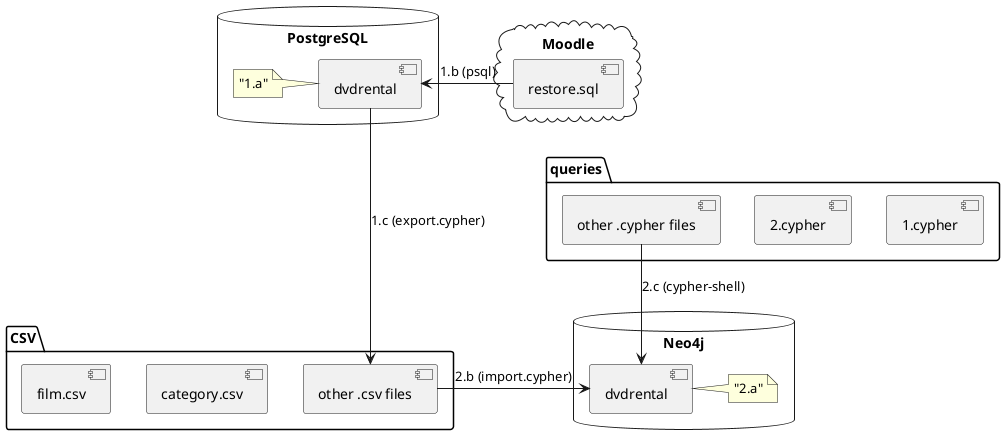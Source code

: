@startuml

cloud Moodle {
    [restore.sql]
}

database PostgreSQL {
    [dvdrental] as postgresql_db
    note left of postgresql_db : "1.a"
}

database Neo4j {
    [dvdrental] as neo4j_db
    note right of neo4j_db : "2.a"
}

folder CSV {
    [category.csv]
    [film.csv]
    [other .csv files] as csv_files
}

folder queries {
    [1.cypher]
    [2.cypher]
    [other .cypher files] as query_files
}



[restore.sql] -l-> postgresql_db  : "1.b (psql)"
postgresql_db ---> csv_files : "1.c (export.cypher)"
csv_files -> neo4j_db : "2.b (import.cypher)"
query_files --> neo4j_db : "2.c (cypher-shell)"



@enduml